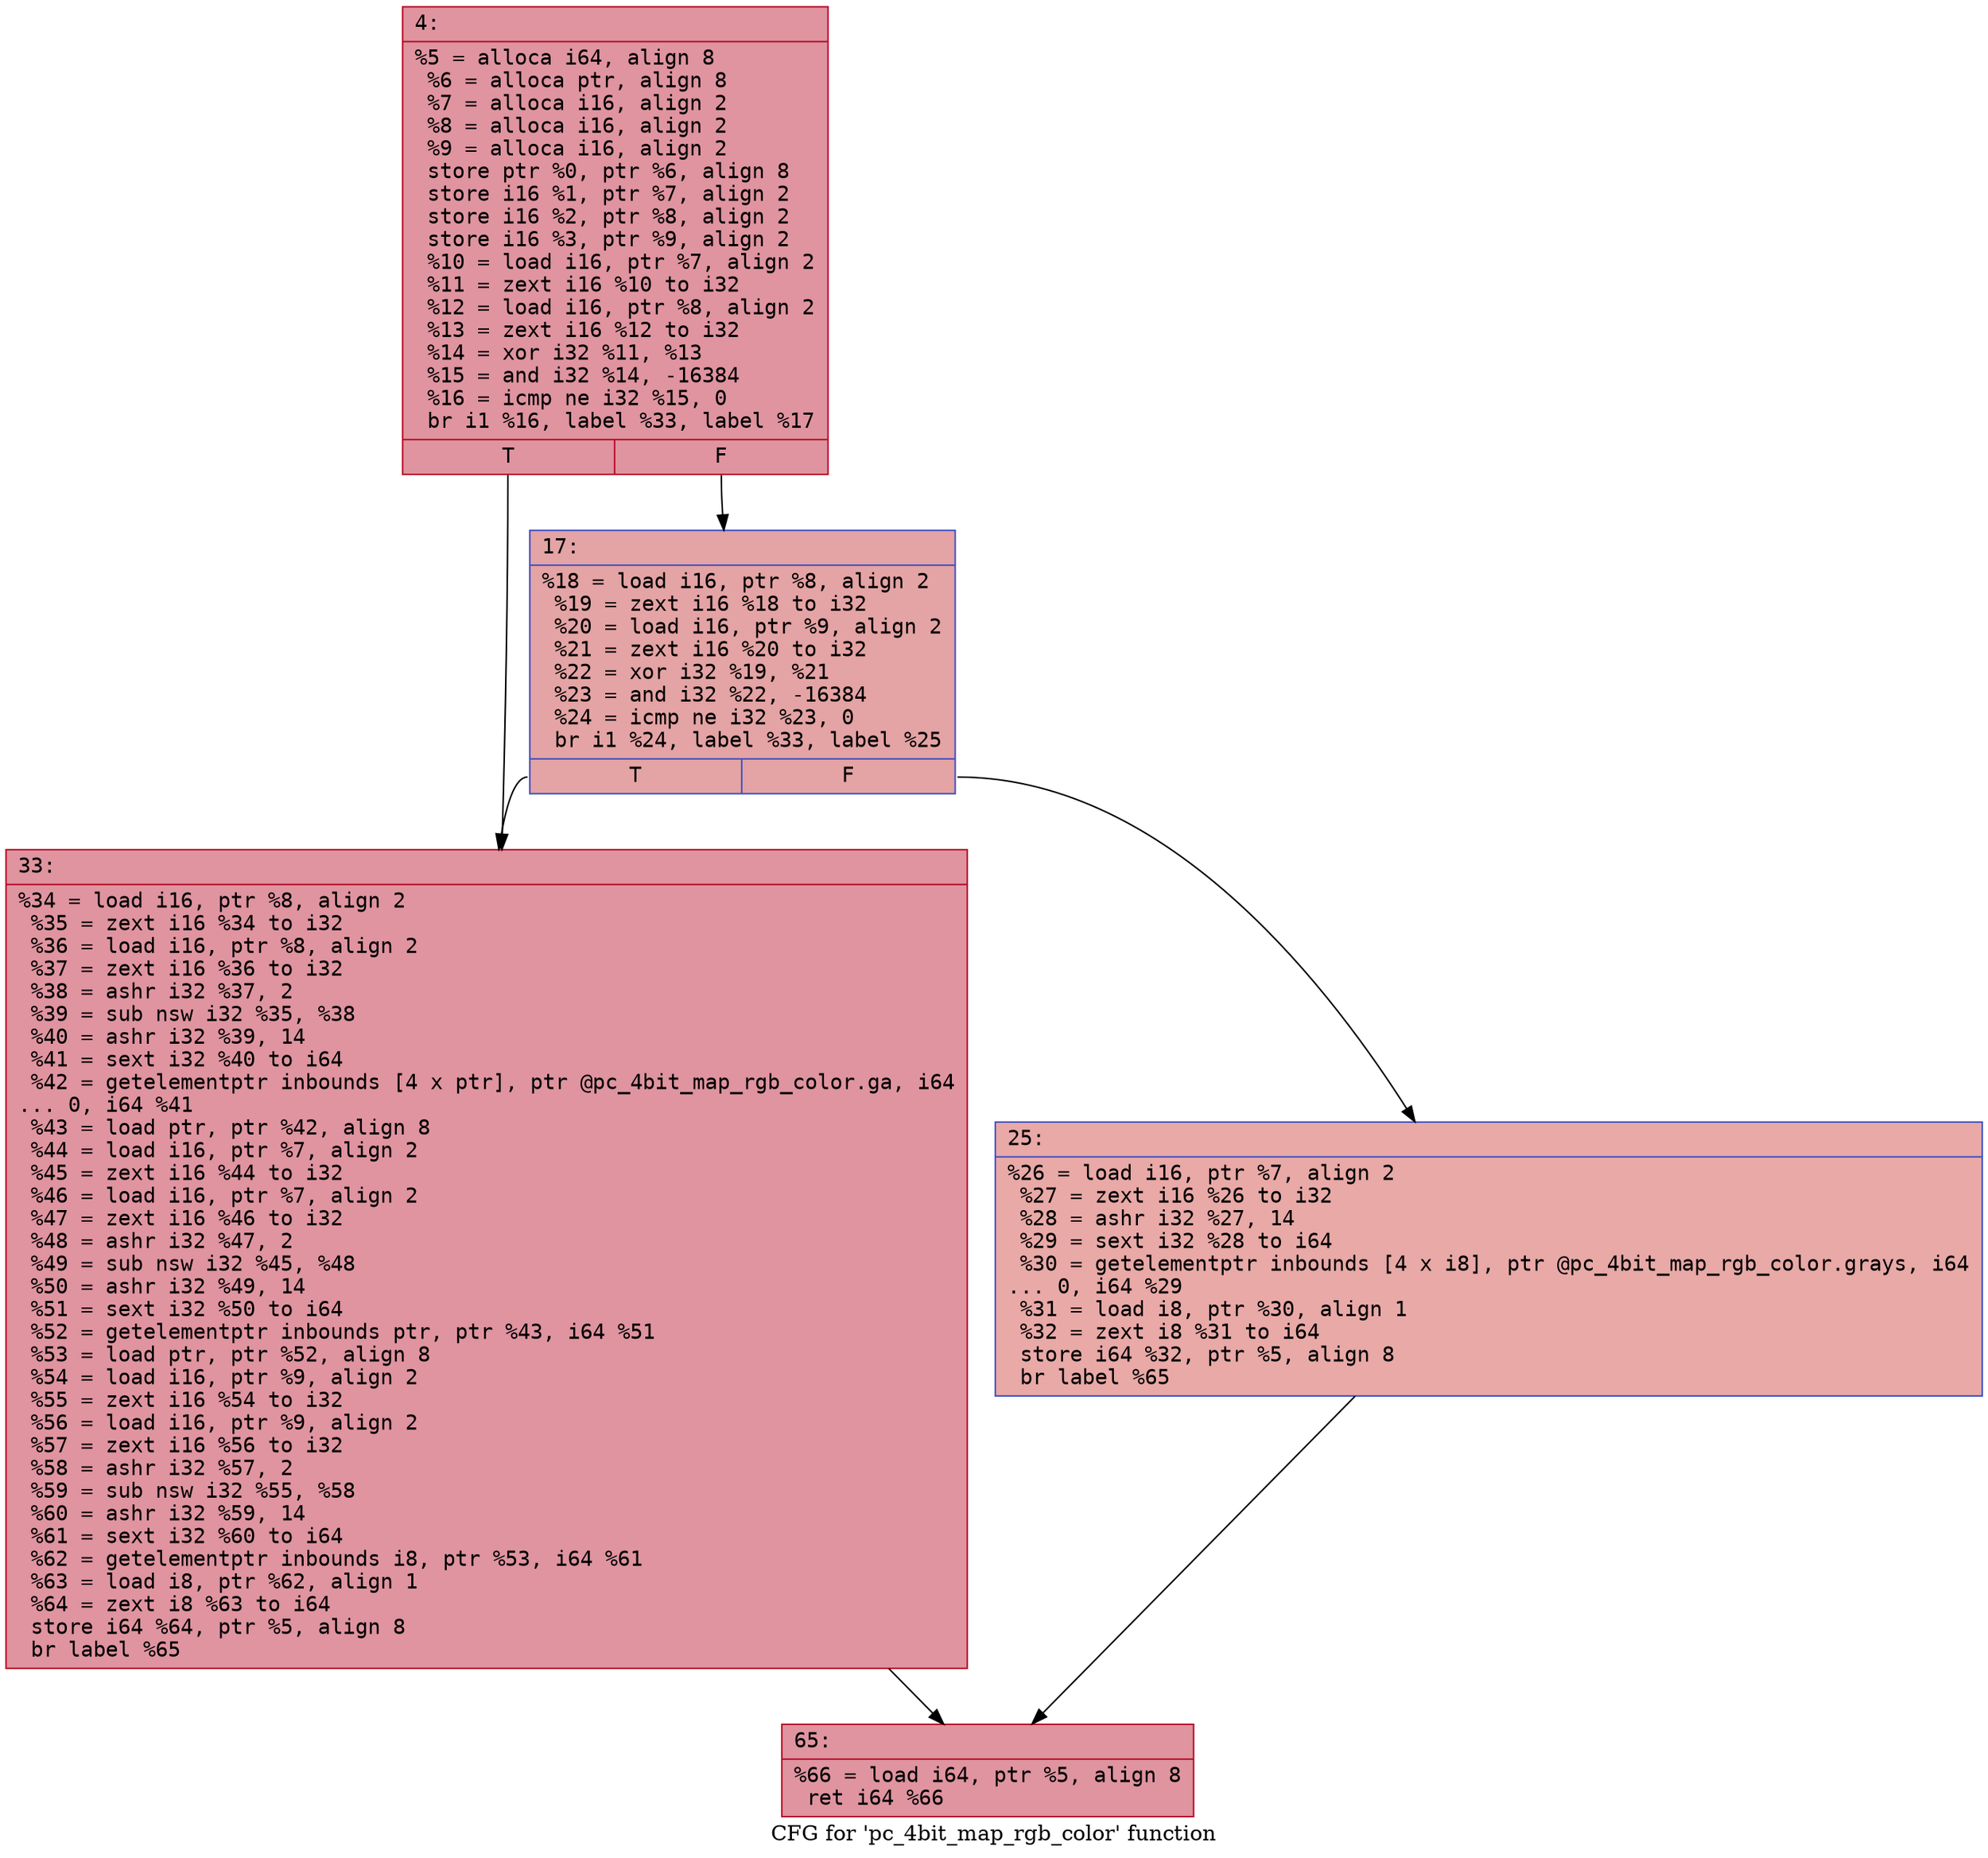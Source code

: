 digraph "CFG for 'pc_4bit_map_rgb_color' function" {
	label="CFG for 'pc_4bit_map_rgb_color' function";

	Node0x600000ae5ef0 [shape=record,color="#b70d28ff", style=filled, fillcolor="#b70d2870" fontname="Courier",label="{4:\l|  %5 = alloca i64, align 8\l  %6 = alloca ptr, align 8\l  %7 = alloca i16, align 2\l  %8 = alloca i16, align 2\l  %9 = alloca i16, align 2\l  store ptr %0, ptr %6, align 8\l  store i16 %1, ptr %7, align 2\l  store i16 %2, ptr %8, align 2\l  store i16 %3, ptr %9, align 2\l  %10 = load i16, ptr %7, align 2\l  %11 = zext i16 %10 to i32\l  %12 = load i16, ptr %8, align 2\l  %13 = zext i16 %12 to i32\l  %14 = xor i32 %11, %13\l  %15 = and i32 %14, -16384\l  %16 = icmp ne i32 %15, 0\l  br i1 %16, label %33, label %17\l|{<s0>T|<s1>F}}"];
	Node0x600000ae5ef0:s0 -> Node0x600000ae5fe0[tooltip="4 -> 33\nProbability 62.50%" ];
	Node0x600000ae5ef0:s1 -> Node0x600000ae5f40[tooltip="4 -> 17\nProbability 37.50%" ];
	Node0x600000ae5f40 [shape=record,color="#3d50c3ff", style=filled, fillcolor="#c32e3170" fontname="Courier",label="{17:\l|  %18 = load i16, ptr %8, align 2\l  %19 = zext i16 %18 to i32\l  %20 = load i16, ptr %9, align 2\l  %21 = zext i16 %20 to i32\l  %22 = xor i32 %19, %21\l  %23 = and i32 %22, -16384\l  %24 = icmp ne i32 %23, 0\l  br i1 %24, label %33, label %25\l|{<s0>T|<s1>F}}"];
	Node0x600000ae5f40:s0 -> Node0x600000ae5fe0[tooltip="17 -> 33\nProbability 62.50%" ];
	Node0x600000ae5f40:s1 -> Node0x600000ae5f90[tooltip="17 -> 25\nProbability 37.50%" ];
	Node0x600000ae5f90 [shape=record,color="#3d50c3ff", style=filled, fillcolor="#ca3b3770" fontname="Courier",label="{25:\l|  %26 = load i16, ptr %7, align 2\l  %27 = zext i16 %26 to i32\l  %28 = ashr i32 %27, 14\l  %29 = sext i32 %28 to i64\l  %30 = getelementptr inbounds [4 x i8], ptr @pc_4bit_map_rgb_color.grays, i64\l... 0, i64 %29\l  %31 = load i8, ptr %30, align 1\l  %32 = zext i8 %31 to i64\l  store i64 %32, ptr %5, align 8\l  br label %65\l}"];
	Node0x600000ae5f90 -> Node0x600000ae6030[tooltip="25 -> 65\nProbability 100.00%" ];
	Node0x600000ae5fe0 [shape=record,color="#b70d28ff", style=filled, fillcolor="#b70d2870" fontname="Courier",label="{33:\l|  %34 = load i16, ptr %8, align 2\l  %35 = zext i16 %34 to i32\l  %36 = load i16, ptr %8, align 2\l  %37 = zext i16 %36 to i32\l  %38 = ashr i32 %37, 2\l  %39 = sub nsw i32 %35, %38\l  %40 = ashr i32 %39, 14\l  %41 = sext i32 %40 to i64\l  %42 = getelementptr inbounds [4 x ptr], ptr @pc_4bit_map_rgb_color.ga, i64\l... 0, i64 %41\l  %43 = load ptr, ptr %42, align 8\l  %44 = load i16, ptr %7, align 2\l  %45 = zext i16 %44 to i32\l  %46 = load i16, ptr %7, align 2\l  %47 = zext i16 %46 to i32\l  %48 = ashr i32 %47, 2\l  %49 = sub nsw i32 %45, %48\l  %50 = ashr i32 %49, 14\l  %51 = sext i32 %50 to i64\l  %52 = getelementptr inbounds ptr, ptr %43, i64 %51\l  %53 = load ptr, ptr %52, align 8\l  %54 = load i16, ptr %9, align 2\l  %55 = zext i16 %54 to i32\l  %56 = load i16, ptr %9, align 2\l  %57 = zext i16 %56 to i32\l  %58 = ashr i32 %57, 2\l  %59 = sub nsw i32 %55, %58\l  %60 = ashr i32 %59, 14\l  %61 = sext i32 %60 to i64\l  %62 = getelementptr inbounds i8, ptr %53, i64 %61\l  %63 = load i8, ptr %62, align 1\l  %64 = zext i8 %63 to i64\l  store i64 %64, ptr %5, align 8\l  br label %65\l}"];
	Node0x600000ae5fe0 -> Node0x600000ae6030[tooltip="33 -> 65\nProbability 100.00%" ];
	Node0x600000ae6030 [shape=record,color="#b70d28ff", style=filled, fillcolor="#b70d2870" fontname="Courier",label="{65:\l|  %66 = load i64, ptr %5, align 8\l  ret i64 %66\l}"];
}
